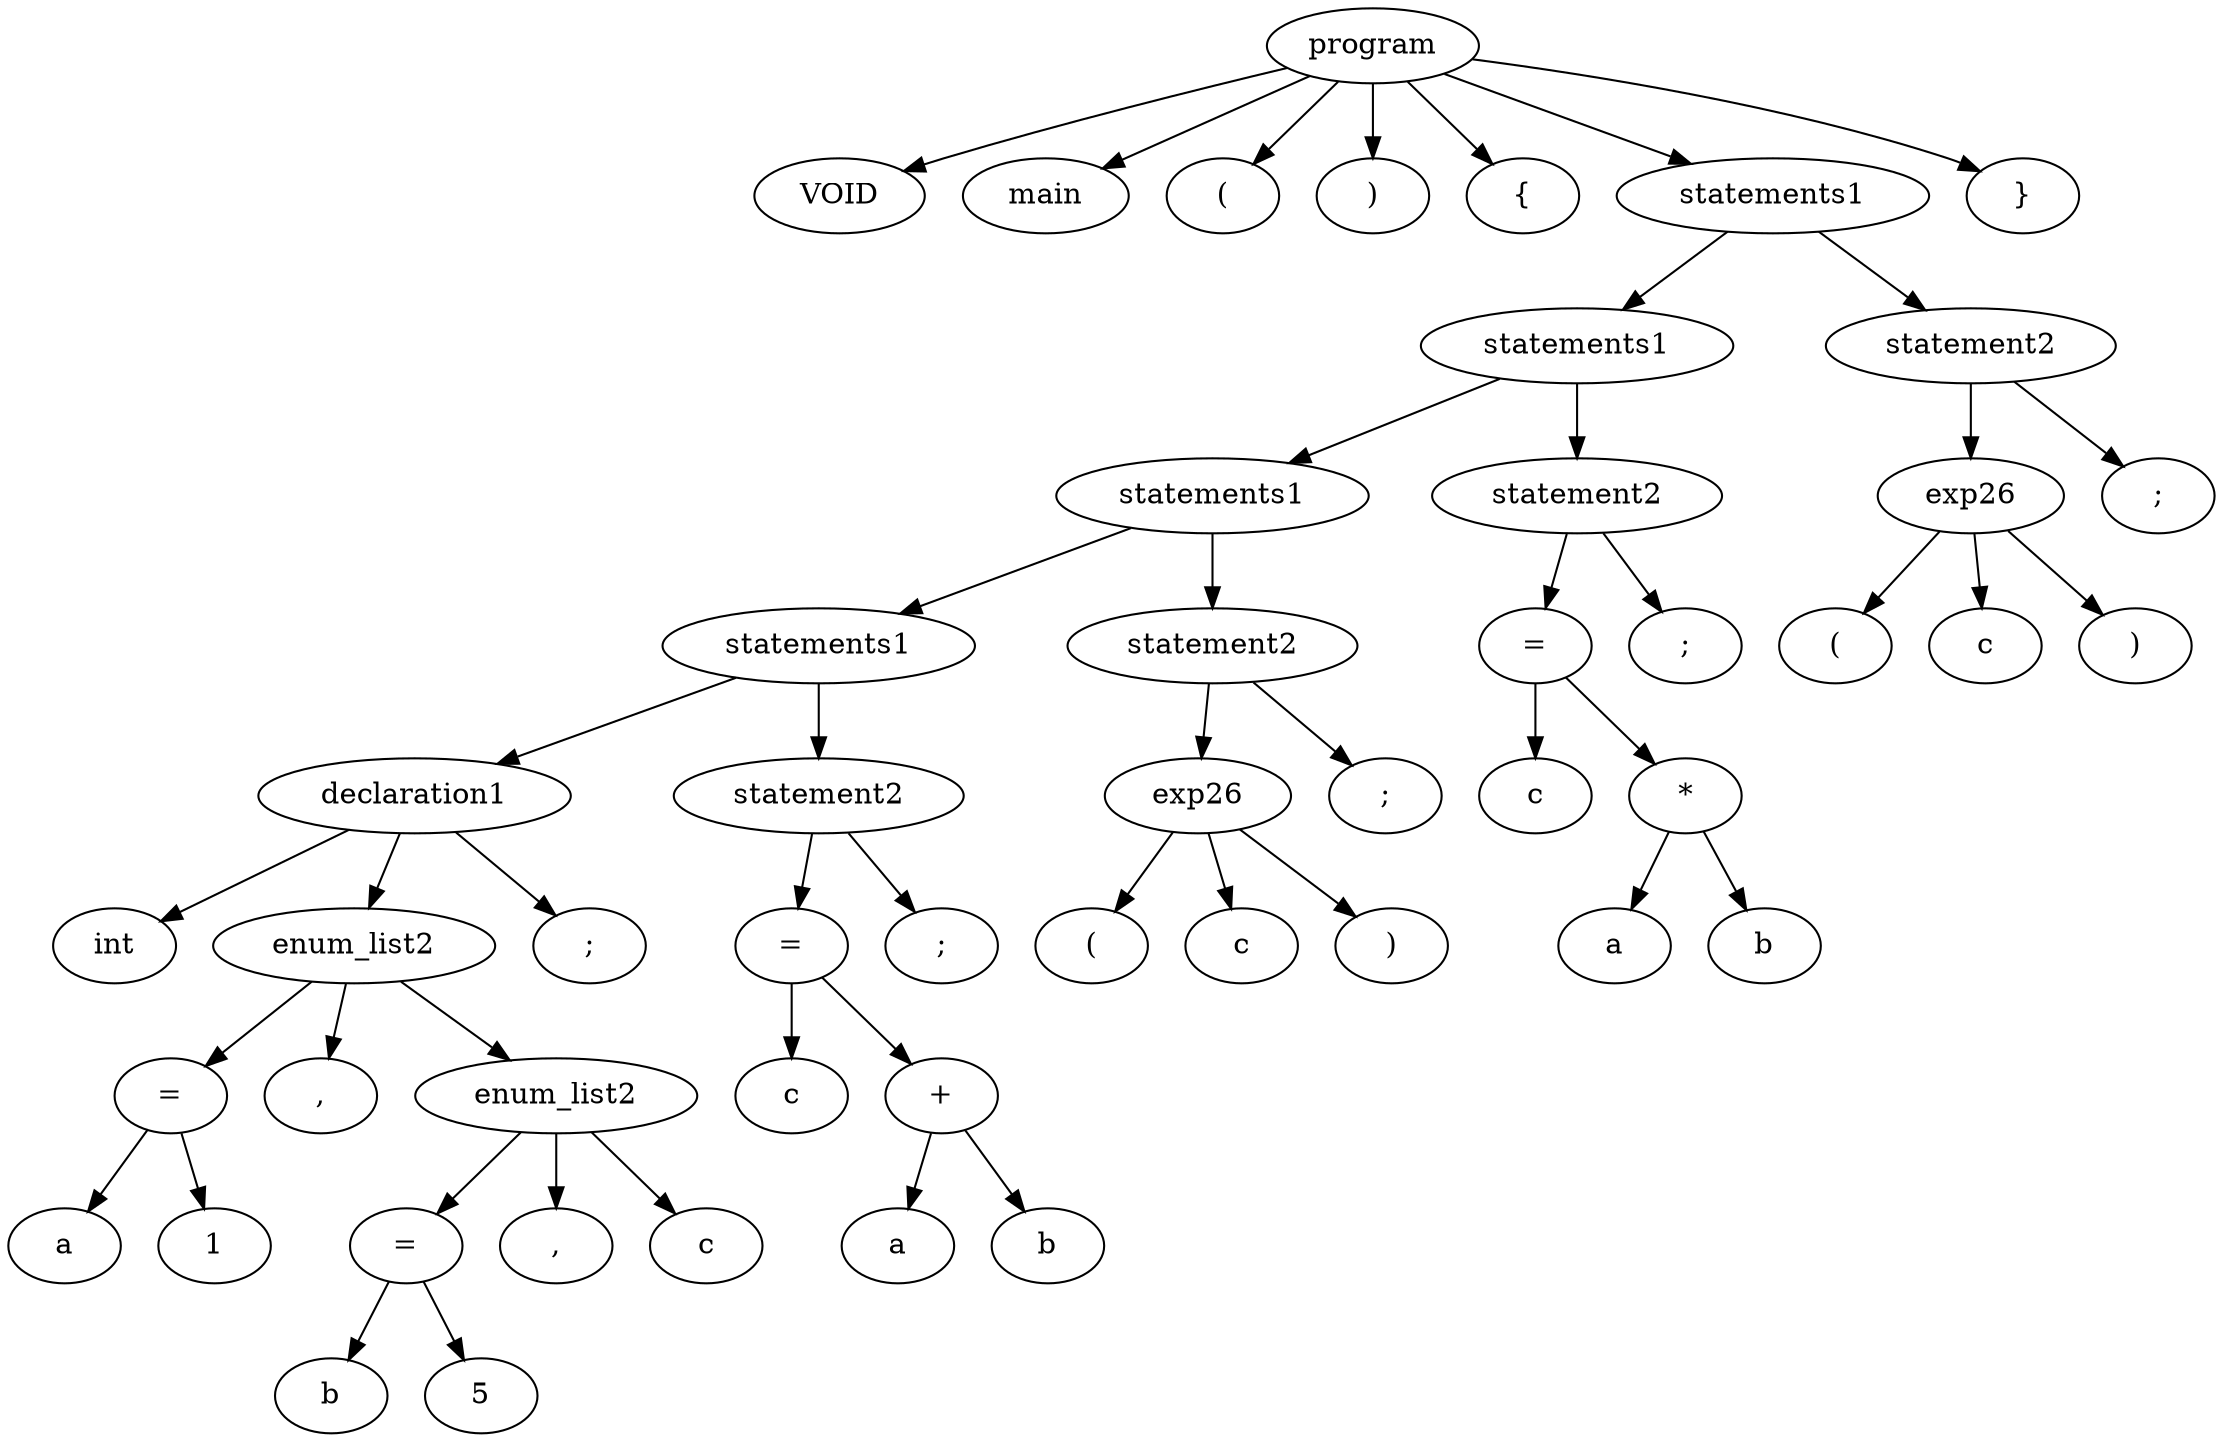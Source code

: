 strict digraph graphname {

0 [label="program"]
1 [label=" VOID "]; 
0 -> 1 ; 
2 [label=" main "]; 
0 -> 2 ; 
3 [label=" ( "]; 
0 -> 3 ; 
4 [label=" ) "]; 
0 -> 4 ; 
5 [label=" { "]; 
0 -> 5 ; 
6 [label=" statements1 "]; 
0 -> 6 ; 
7 [label=" statements1 "]; 
6 -> 7 ; 
8 [label=" statements1 "]; 
7 -> 8 ; 
9 [label=" statements1 "]; 
8 -> 9 ; 
10 [label=" declaration1 "]; 
9 -> 10 ; 
11 [label=" int "]; 
10 -> 11 ; 
12 [label=" enum_list2 "]; 
10 -> 12 ; 
13 [label=" = "]; 
12 -> 13 ; 
14 [label=" a "]; 
13 -> 14 ; 
15 [label=" 1 "]; 
13 -> 15 ; 
16 [label=" , "]; 
12 -> 16 ; 
17 [label=" enum_list2 "]; 
12 -> 17 ; 
18 [label=" = "]; 
17 -> 18 ; 
19 [label=" b "]; 
18 -> 19 ; 
20 [label=" 5 "]; 
18 -> 20 ; 
21 [label=" , "]; 
17 -> 21 ; 
22 [label=" c "]; 
17 -> 22 ; 
23 [label=" ; "]; 
10 -> 23 ; 
24 [label=" statement2 "]; 
9 -> 24 ; 
25 [label=" = "]; 
24 -> 25 ; 
26 [label=" c "]; 
25 -> 26 ; 
27 [label=" + "]; 
25 -> 27 ; 
28 [label=" a "]; 
27 -> 28 ; 
29 [label=" b "]; 
27 -> 29 ; 
30 [label=" ; "]; 
24 -> 30 ; 
31 [label=" statement2 "]; 
8 -> 31 ; 
32 [label=" exp26 "]; 
31 -> 32 ; 
33 [label=" ( "]; 
32 -> 33 ; 
34 [label=" c "]; 
32 -> 34 ; 
35 [label=" ) "]; 
32 -> 35 ; 
36 [label=" ; "]; 
31 -> 36 ; 
37 [label=" statement2 "]; 
7 -> 37 ; 
38 [label=" = "]; 
37 -> 38 ; 
39 [label=" c "]; 
38 -> 39 ; 
40 [label=" * "]; 
38 -> 40 ; 
41 [label=" a "]; 
40 -> 41 ; 
42 [label=" b "]; 
40 -> 42 ; 
43 [label=" ; "]; 
37 -> 43 ; 
44 [label=" statement2 "]; 
6 -> 44 ; 
45 [label=" exp26 "]; 
44 -> 45 ; 
46 [label=" ( "]; 
45 -> 46 ; 
47 [label=" c "]; 
45 -> 47 ; 
48 [label=" ) "]; 
45 -> 48 ; 
49 [label=" ; "]; 
44 -> 49 ; 
50 [label=" } "]; 
0 -> 50 ; 


}